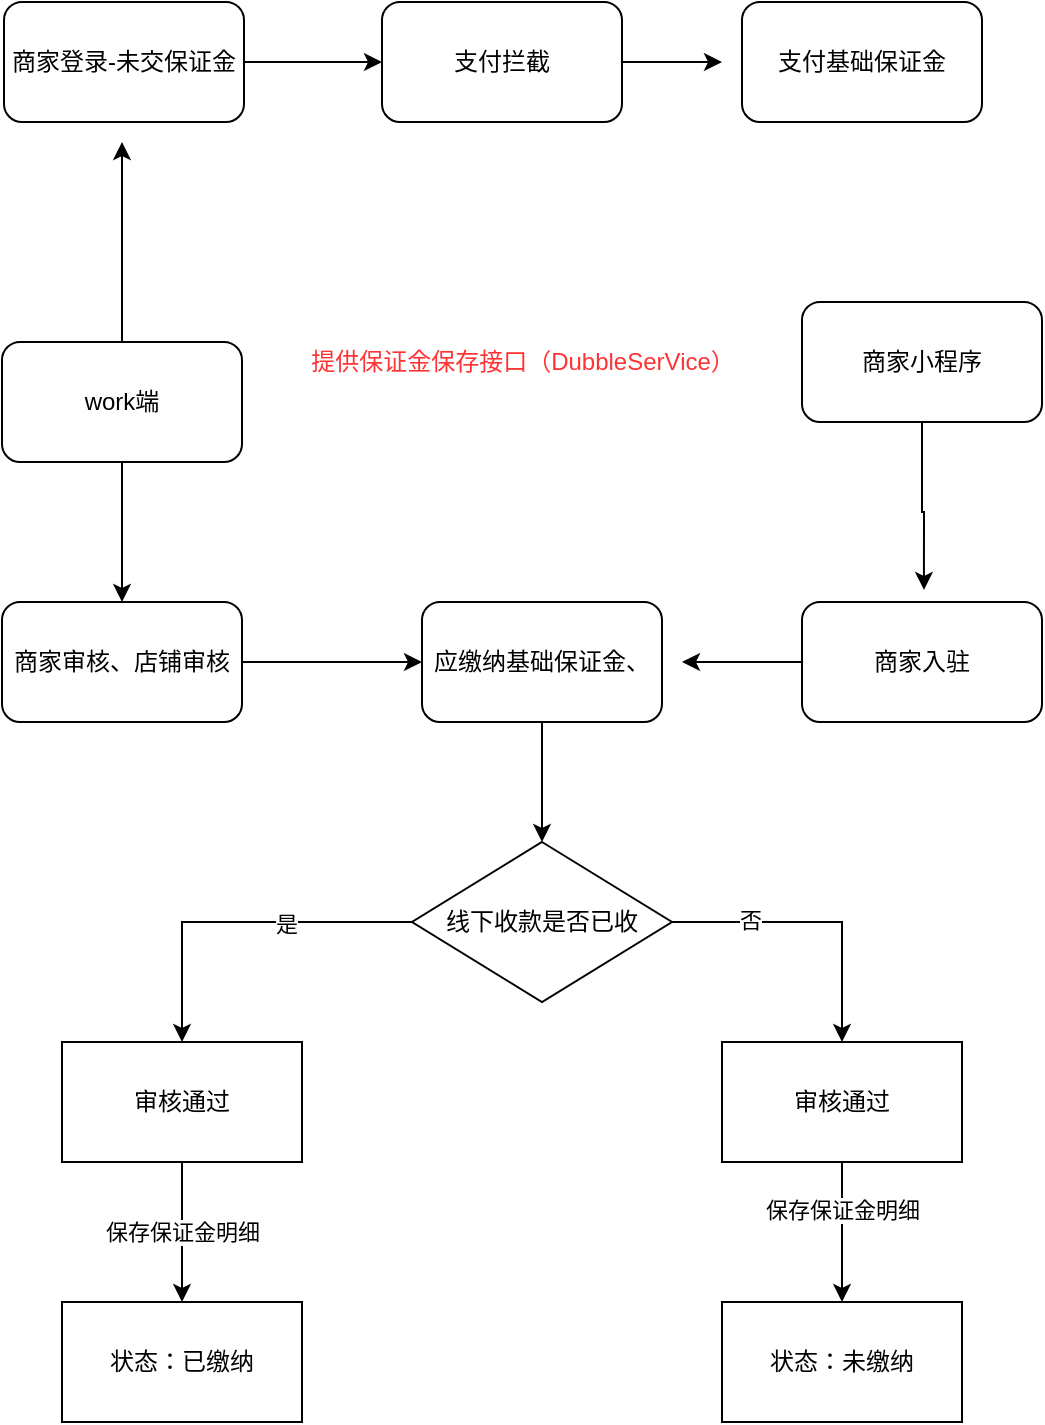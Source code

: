 <mxfile version="20.6.2" type="github">
  <diagram id="NA4BKqEWUt-a89zvymNg" name="第 1 页">
    <mxGraphModel dx="1223" dy="983" grid="1" gridSize="10" guides="1" tooltips="1" connect="1" arrows="1" fold="1" page="0" pageScale="1" pageWidth="827" pageHeight="1169" math="0" shadow="0">
      <root>
        <mxCell id="0" />
        <mxCell id="1" parent="0" />
        <mxCell id="Y1J3zVxvZXF6_qakw0I8-3" value="" style="edgeStyle=orthogonalEdgeStyle;rounded=0;orthogonalLoop=1;jettySize=auto;html=1;" edge="1" parent="1" source="Y1J3zVxvZXF6_qakw0I8-1" target="Y1J3zVxvZXF6_qakw0I8-2">
          <mxGeometry relative="1" as="geometry" />
        </mxCell>
        <mxCell id="Y1J3zVxvZXF6_qakw0I8-1" value="商家审核、店铺审核" style="rounded=1;whiteSpace=wrap;html=1;" vertex="1" parent="1">
          <mxGeometry x="70" y="50" width="120" height="60" as="geometry" />
        </mxCell>
        <mxCell id="Y1J3zVxvZXF6_qakw0I8-10" style="edgeStyle=orthogonalEdgeStyle;rounded=0;orthogonalLoop=1;jettySize=auto;html=1;" edge="1" parent="1" source="Y1J3zVxvZXF6_qakw0I8-2">
          <mxGeometry relative="1" as="geometry">
            <mxPoint x="340" y="170" as="targetPoint" />
          </mxGeometry>
        </mxCell>
        <mxCell id="Y1J3zVxvZXF6_qakw0I8-2" value="应缴纳基础保证金、&lt;br&gt;" style="whiteSpace=wrap;html=1;rounded=1;" vertex="1" parent="1">
          <mxGeometry x="280" y="50" width="120" height="60" as="geometry" />
        </mxCell>
        <mxCell id="Y1J3zVxvZXF6_qakw0I8-12" value="" style="edgeStyle=orthogonalEdgeStyle;rounded=0;orthogonalLoop=1;jettySize=auto;html=1;" edge="1" parent="1" source="Y1J3zVxvZXF6_qakw0I8-9" target="Y1J3zVxvZXF6_qakw0I8-11">
          <mxGeometry relative="1" as="geometry" />
        </mxCell>
        <mxCell id="Y1J3zVxvZXF6_qakw0I8-13" value="是" style="edgeLabel;html=1;align=center;verticalAlign=middle;resizable=0;points=[];" vertex="1" connectable="0" parent="Y1J3zVxvZXF6_qakw0I8-12">
          <mxGeometry x="-0.275" y="1" relative="1" as="geometry">
            <mxPoint as="offset" />
          </mxGeometry>
        </mxCell>
        <mxCell id="Y1J3zVxvZXF6_qakw0I8-14" style="edgeStyle=orthogonalEdgeStyle;rounded=0;orthogonalLoop=1;jettySize=auto;html=1;entryX=0.5;entryY=0;entryDx=0;entryDy=0;" edge="1" parent="1" source="Y1J3zVxvZXF6_qakw0I8-9" target="Y1J3zVxvZXF6_qakw0I8-15">
          <mxGeometry relative="1" as="geometry">
            <mxPoint x="480" y="210" as="targetPoint" />
          </mxGeometry>
        </mxCell>
        <mxCell id="Y1J3zVxvZXF6_qakw0I8-16" value="否" style="edgeLabel;html=1;align=center;verticalAlign=middle;resizable=0;points=[];" vertex="1" connectable="0" parent="Y1J3zVxvZXF6_qakw0I8-14">
          <mxGeometry x="-0.468" y="1" relative="1" as="geometry">
            <mxPoint as="offset" />
          </mxGeometry>
        </mxCell>
        <mxCell id="Y1J3zVxvZXF6_qakw0I8-9" value="线下收款是否已收" style="rhombus;whiteSpace=wrap;html=1;" vertex="1" parent="1">
          <mxGeometry x="275" y="170" width="130" height="80" as="geometry" />
        </mxCell>
        <mxCell id="Y1J3zVxvZXF6_qakw0I8-19" value="保存保证金明细" style="edgeStyle=orthogonalEdgeStyle;rounded=0;orthogonalLoop=1;jettySize=auto;html=1;entryX=0.5;entryY=0;entryDx=0;entryDy=0;" edge="1" parent="1" source="Y1J3zVxvZXF6_qakw0I8-11" target="Y1J3zVxvZXF6_qakw0I8-18">
          <mxGeometry relative="1" as="geometry" />
        </mxCell>
        <mxCell id="Y1J3zVxvZXF6_qakw0I8-11" value="审核通过" style="whiteSpace=wrap;html=1;" vertex="1" parent="1">
          <mxGeometry x="100" y="270" width="120" height="60" as="geometry" />
        </mxCell>
        <mxCell id="Y1J3zVxvZXF6_qakw0I8-21" value="" style="edgeStyle=orthogonalEdgeStyle;rounded=0;orthogonalLoop=1;jettySize=auto;html=1;" edge="1" parent="1" source="Y1J3zVxvZXF6_qakw0I8-15" target="Y1J3zVxvZXF6_qakw0I8-20">
          <mxGeometry relative="1" as="geometry" />
        </mxCell>
        <mxCell id="Y1J3zVxvZXF6_qakw0I8-22" value="保存保证金明细" style="edgeLabel;html=1;align=center;verticalAlign=middle;resizable=0;points=[];" vertex="1" connectable="0" parent="Y1J3zVxvZXF6_qakw0I8-21">
          <mxGeometry x="-0.328" relative="1" as="geometry">
            <mxPoint as="offset" />
          </mxGeometry>
        </mxCell>
        <mxCell id="Y1J3zVxvZXF6_qakw0I8-15" value="审核通过" style="rounded=0;whiteSpace=wrap;html=1;" vertex="1" parent="1">
          <mxGeometry x="430" y="270" width="120" height="60" as="geometry" />
        </mxCell>
        <mxCell id="Y1J3zVxvZXF6_qakw0I8-18" value="状态：已缴纳" style="whiteSpace=wrap;html=1;" vertex="1" parent="1">
          <mxGeometry x="100" y="400" width="120" height="60" as="geometry" />
        </mxCell>
        <mxCell id="Y1J3zVxvZXF6_qakw0I8-20" value="状态：未缴纳" style="whiteSpace=wrap;html=1;rounded=0;" vertex="1" parent="1">
          <mxGeometry x="430" y="400" width="120" height="60" as="geometry" />
        </mxCell>
        <mxCell id="Y1J3zVxvZXF6_qakw0I8-24" style="edgeStyle=orthogonalEdgeStyle;rounded=0;orthogonalLoop=1;jettySize=auto;html=1;" edge="1" parent="1" source="Y1J3zVxvZXF6_qakw0I8-23" target="Y1J3zVxvZXF6_qakw0I8-1">
          <mxGeometry relative="1" as="geometry" />
        </mxCell>
        <mxCell id="Y1J3zVxvZXF6_qakw0I8-33" style="edgeStyle=orthogonalEdgeStyle;rounded=0;orthogonalLoop=1;jettySize=auto;html=1;" edge="1" parent="1" source="Y1J3zVxvZXF6_qakw0I8-23">
          <mxGeometry relative="1" as="geometry">
            <mxPoint x="130" y="-180" as="targetPoint" />
          </mxGeometry>
        </mxCell>
        <mxCell id="Y1J3zVxvZXF6_qakw0I8-23" value="work端" style="rounded=1;whiteSpace=wrap;html=1;" vertex="1" parent="1">
          <mxGeometry x="70" y="-80" width="120" height="60" as="geometry" />
        </mxCell>
        <mxCell id="Y1J3zVxvZXF6_qakw0I8-30" style="edgeStyle=orthogonalEdgeStyle;rounded=0;orthogonalLoop=1;jettySize=auto;html=1;entryX=0.508;entryY=-0.101;entryDx=0;entryDy=0;entryPerimeter=0;" edge="1" parent="1" source="Y1J3zVxvZXF6_qakw0I8-25" target="Y1J3zVxvZXF6_qakw0I8-26">
          <mxGeometry relative="1" as="geometry" />
        </mxCell>
        <mxCell id="Y1J3zVxvZXF6_qakw0I8-25" value="商家小程序" style="rounded=1;whiteSpace=wrap;html=1;" vertex="1" parent="1">
          <mxGeometry x="470" y="-100" width="120" height="60" as="geometry" />
        </mxCell>
        <mxCell id="Y1J3zVxvZXF6_qakw0I8-29" style="edgeStyle=orthogonalEdgeStyle;rounded=0;orthogonalLoop=1;jettySize=auto;html=1;" edge="1" parent="1" source="Y1J3zVxvZXF6_qakw0I8-26">
          <mxGeometry relative="1" as="geometry">
            <mxPoint x="410" y="80" as="targetPoint" />
          </mxGeometry>
        </mxCell>
        <mxCell id="Y1J3zVxvZXF6_qakw0I8-26" value="商家入驻" style="rounded=1;whiteSpace=wrap;html=1;" vertex="1" parent="1">
          <mxGeometry x="470" y="50" width="120" height="60" as="geometry" />
        </mxCell>
        <mxCell id="Y1J3zVxvZXF6_qakw0I8-31" value="&lt;font color=&quot;#ff3333&quot;&gt;提供保证金保存接口（DubbleSerVice）&lt;/font&gt;" style="text;html=1;align=center;verticalAlign=middle;resizable=0;points=[];autosize=1;strokeColor=none;fillColor=none;" vertex="1" parent="1">
          <mxGeometry x="210" y="-85" width="240" height="30" as="geometry" />
        </mxCell>
        <mxCell id="Y1J3zVxvZXF6_qakw0I8-34" style="edgeStyle=orthogonalEdgeStyle;rounded=0;orthogonalLoop=1;jettySize=auto;html=1;" edge="1" parent="1" source="Y1J3zVxvZXF6_qakw0I8-32">
          <mxGeometry relative="1" as="geometry">
            <mxPoint x="260" y="-220" as="targetPoint" />
          </mxGeometry>
        </mxCell>
        <mxCell id="Y1J3zVxvZXF6_qakw0I8-32" value="商家登录-未交保证金" style="rounded=1;whiteSpace=wrap;html=1;" vertex="1" parent="1">
          <mxGeometry x="71" y="-250" width="120" height="60" as="geometry" />
        </mxCell>
        <mxCell id="Y1J3zVxvZXF6_qakw0I8-37" style="edgeStyle=orthogonalEdgeStyle;rounded=0;orthogonalLoop=1;jettySize=auto;html=1;" edge="1" parent="1" source="Y1J3zVxvZXF6_qakw0I8-35">
          <mxGeometry relative="1" as="geometry">
            <mxPoint x="430" y="-220" as="targetPoint" />
          </mxGeometry>
        </mxCell>
        <mxCell id="Y1J3zVxvZXF6_qakw0I8-35" value="支付拦截" style="rounded=1;whiteSpace=wrap;html=1;" vertex="1" parent="1">
          <mxGeometry x="260" y="-250" width="120" height="60" as="geometry" />
        </mxCell>
        <mxCell id="Y1J3zVxvZXF6_qakw0I8-36" value="支付基础保证金" style="rounded=1;whiteSpace=wrap;html=1;" vertex="1" parent="1">
          <mxGeometry x="440" y="-250" width="120" height="60" as="geometry" />
        </mxCell>
      </root>
    </mxGraphModel>
  </diagram>
</mxfile>
